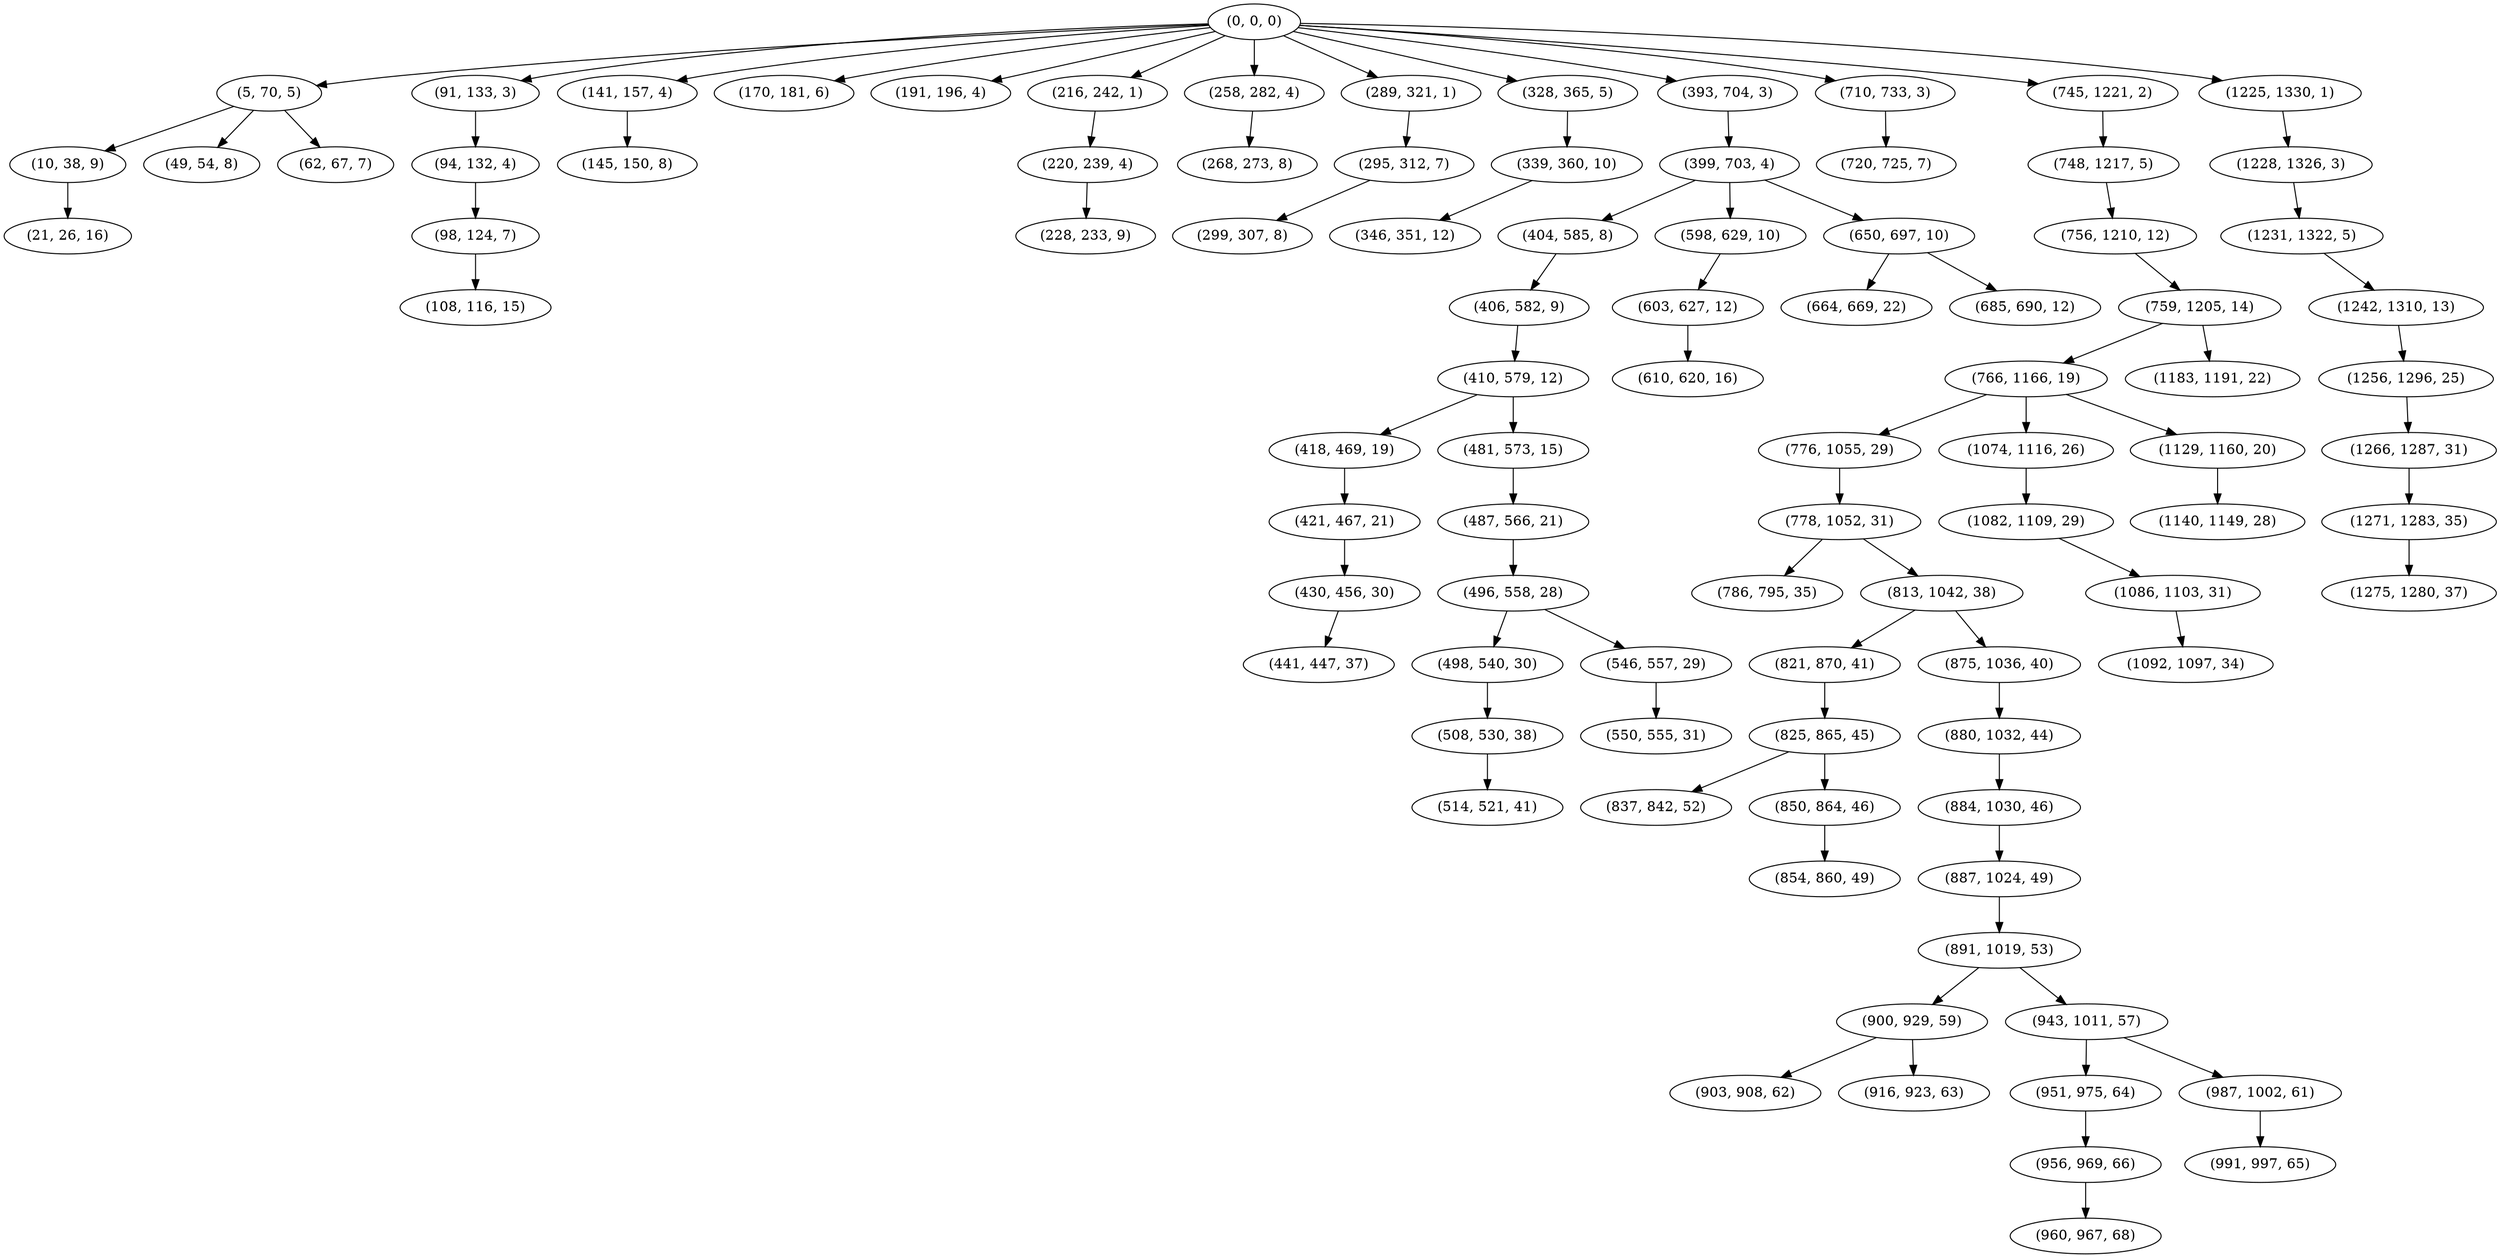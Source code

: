 digraph tree {
    "(0, 0, 0)";
    "(5, 70, 5)";
    "(10, 38, 9)";
    "(21, 26, 16)";
    "(49, 54, 8)";
    "(62, 67, 7)";
    "(91, 133, 3)";
    "(94, 132, 4)";
    "(98, 124, 7)";
    "(108, 116, 15)";
    "(141, 157, 4)";
    "(145, 150, 8)";
    "(170, 181, 6)";
    "(191, 196, 4)";
    "(216, 242, 1)";
    "(220, 239, 4)";
    "(228, 233, 9)";
    "(258, 282, 4)";
    "(268, 273, 8)";
    "(289, 321, 1)";
    "(295, 312, 7)";
    "(299, 307, 8)";
    "(328, 365, 5)";
    "(339, 360, 10)";
    "(346, 351, 12)";
    "(393, 704, 3)";
    "(399, 703, 4)";
    "(404, 585, 8)";
    "(406, 582, 9)";
    "(410, 579, 12)";
    "(418, 469, 19)";
    "(421, 467, 21)";
    "(430, 456, 30)";
    "(441, 447, 37)";
    "(481, 573, 15)";
    "(487, 566, 21)";
    "(496, 558, 28)";
    "(498, 540, 30)";
    "(508, 530, 38)";
    "(514, 521, 41)";
    "(546, 557, 29)";
    "(550, 555, 31)";
    "(598, 629, 10)";
    "(603, 627, 12)";
    "(610, 620, 16)";
    "(650, 697, 10)";
    "(664, 669, 22)";
    "(685, 690, 12)";
    "(710, 733, 3)";
    "(720, 725, 7)";
    "(745, 1221, 2)";
    "(748, 1217, 5)";
    "(756, 1210, 12)";
    "(759, 1205, 14)";
    "(766, 1166, 19)";
    "(776, 1055, 29)";
    "(778, 1052, 31)";
    "(786, 795, 35)";
    "(813, 1042, 38)";
    "(821, 870, 41)";
    "(825, 865, 45)";
    "(837, 842, 52)";
    "(850, 864, 46)";
    "(854, 860, 49)";
    "(875, 1036, 40)";
    "(880, 1032, 44)";
    "(884, 1030, 46)";
    "(887, 1024, 49)";
    "(891, 1019, 53)";
    "(900, 929, 59)";
    "(903, 908, 62)";
    "(916, 923, 63)";
    "(943, 1011, 57)";
    "(951, 975, 64)";
    "(956, 969, 66)";
    "(960, 967, 68)";
    "(987, 1002, 61)";
    "(991, 997, 65)";
    "(1074, 1116, 26)";
    "(1082, 1109, 29)";
    "(1086, 1103, 31)";
    "(1092, 1097, 34)";
    "(1129, 1160, 20)";
    "(1140, 1149, 28)";
    "(1183, 1191, 22)";
    "(1225, 1330, 1)";
    "(1228, 1326, 3)";
    "(1231, 1322, 5)";
    "(1242, 1310, 13)";
    "(1256, 1296, 25)";
    "(1266, 1287, 31)";
    "(1271, 1283, 35)";
    "(1275, 1280, 37)";
    "(0, 0, 0)" -> "(5, 70, 5)";
    "(0, 0, 0)" -> "(91, 133, 3)";
    "(0, 0, 0)" -> "(141, 157, 4)";
    "(0, 0, 0)" -> "(170, 181, 6)";
    "(0, 0, 0)" -> "(191, 196, 4)";
    "(0, 0, 0)" -> "(216, 242, 1)";
    "(0, 0, 0)" -> "(258, 282, 4)";
    "(0, 0, 0)" -> "(289, 321, 1)";
    "(0, 0, 0)" -> "(328, 365, 5)";
    "(0, 0, 0)" -> "(393, 704, 3)";
    "(0, 0, 0)" -> "(710, 733, 3)";
    "(0, 0, 0)" -> "(745, 1221, 2)";
    "(0, 0, 0)" -> "(1225, 1330, 1)";
    "(5, 70, 5)" -> "(10, 38, 9)";
    "(5, 70, 5)" -> "(49, 54, 8)";
    "(5, 70, 5)" -> "(62, 67, 7)";
    "(10, 38, 9)" -> "(21, 26, 16)";
    "(91, 133, 3)" -> "(94, 132, 4)";
    "(94, 132, 4)" -> "(98, 124, 7)";
    "(98, 124, 7)" -> "(108, 116, 15)";
    "(141, 157, 4)" -> "(145, 150, 8)";
    "(216, 242, 1)" -> "(220, 239, 4)";
    "(220, 239, 4)" -> "(228, 233, 9)";
    "(258, 282, 4)" -> "(268, 273, 8)";
    "(289, 321, 1)" -> "(295, 312, 7)";
    "(295, 312, 7)" -> "(299, 307, 8)";
    "(328, 365, 5)" -> "(339, 360, 10)";
    "(339, 360, 10)" -> "(346, 351, 12)";
    "(393, 704, 3)" -> "(399, 703, 4)";
    "(399, 703, 4)" -> "(404, 585, 8)";
    "(399, 703, 4)" -> "(598, 629, 10)";
    "(399, 703, 4)" -> "(650, 697, 10)";
    "(404, 585, 8)" -> "(406, 582, 9)";
    "(406, 582, 9)" -> "(410, 579, 12)";
    "(410, 579, 12)" -> "(418, 469, 19)";
    "(410, 579, 12)" -> "(481, 573, 15)";
    "(418, 469, 19)" -> "(421, 467, 21)";
    "(421, 467, 21)" -> "(430, 456, 30)";
    "(430, 456, 30)" -> "(441, 447, 37)";
    "(481, 573, 15)" -> "(487, 566, 21)";
    "(487, 566, 21)" -> "(496, 558, 28)";
    "(496, 558, 28)" -> "(498, 540, 30)";
    "(496, 558, 28)" -> "(546, 557, 29)";
    "(498, 540, 30)" -> "(508, 530, 38)";
    "(508, 530, 38)" -> "(514, 521, 41)";
    "(546, 557, 29)" -> "(550, 555, 31)";
    "(598, 629, 10)" -> "(603, 627, 12)";
    "(603, 627, 12)" -> "(610, 620, 16)";
    "(650, 697, 10)" -> "(664, 669, 22)";
    "(650, 697, 10)" -> "(685, 690, 12)";
    "(710, 733, 3)" -> "(720, 725, 7)";
    "(745, 1221, 2)" -> "(748, 1217, 5)";
    "(748, 1217, 5)" -> "(756, 1210, 12)";
    "(756, 1210, 12)" -> "(759, 1205, 14)";
    "(759, 1205, 14)" -> "(766, 1166, 19)";
    "(759, 1205, 14)" -> "(1183, 1191, 22)";
    "(766, 1166, 19)" -> "(776, 1055, 29)";
    "(766, 1166, 19)" -> "(1074, 1116, 26)";
    "(766, 1166, 19)" -> "(1129, 1160, 20)";
    "(776, 1055, 29)" -> "(778, 1052, 31)";
    "(778, 1052, 31)" -> "(786, 795, 35)";
    "(778, 1052, 31)" -> "(813, 1042, 38)";
    "(813, 1042, 38)" -> "(821, 870, 41)";
    "(813, 1042, 38)" -> "(875, 1036, 40)";
    "(821, 870, 41)" -> "(825, 865, 45)";
    "(825, 865, 45)" -> "(837, 842, 52)";
    "(825, 865, 45)" -> "(850, 864, 46)";
    "(850, 864, 46)" -> "(854, 860, 49)";
    "(875, 1036, 40)" -> "(880, 1032, 44)";
    "(880, 1032, 44)" -> "(884, 1030, 46)";
    "(884, 1030, 46)" -> "(887, 1024, 49)";
    "(887, 1024, 49)" -> "(891, 1019, 53)";
    "(891, 1019, 53)" -> "(900, 929, 59)";
    "(891, 1019, 53)" -> "(943, 1011, 57)";
    "(900, 929, 59)" -> "(903, 908, 62)";
    "(900, 929, 59)" -> "(916, 923, 63)";
    "(943, 1011, 57)" -> "(951, 975, 64)";
    "(943, 1011, 57)" -> "(987, 1002, 61)";
    "(951, 975, 64)" -> "(956, 969, 66)";
    "(956, 969, 66)" -> "(960, 967, 68)";
    "(987, 1002, 61)" -> "(991, 997, 65)";
    "(1074, 1116, 26)" -> "(1082, 1109, 29)";
    "(1082, 1109, 29)" -> "(1086, 1103, 31)";
    "(1086, 1103, 31)" -> "(1092, 1097, 34)";
    "(1129, 1160, 20)" -> "(1140, 1149, 28)";
    "(1225, 1330, 1)" -> "(1228, 1326, 3)";
    "(1228, 1326, 3)" -> "(1231, 1322, 5)";
    "(1231, 1322, 5)" -> "(1242, 1310, 13)";
    "(1242, 1310, 13)" -> "(1256, 1296, 25)";
    "(1256, 1296, 25)" -> "(1266, 1287, 31)";
    "(1266, 1287, 31)" -> "(1271, 1283, 35)";
    "(1271, 1283, 35)" -> "(1275, 1280, 37)";
}
